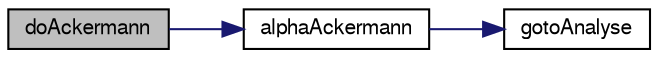 digraph "doAckermann"
{
  bgcolor="transparent";
  edge [fontname="FreeSans",fontsize="10",labelfontname="FreeSans",labelfontsize="10"];
  node [fontname="FreeSans",fontsize="10",shape=record];
  rankdir="LR";
  Node1 [label="doAckermann",height=0.2,width=0.4,color="black", fillcolor="grey75", style="filled" fontcolor="black"];
  Node1 -> Node2 [color="midnightblue",fontsize="10",style="solid",fontname="FreeSans"];
  Node2 [label="alphaAckermann",height=0.2,width=0.4,color="black",URL="$task3B_8cc.html#a14ee0807c6f73199cdce10829f021544"];
  Node2 -> Node3 [color="midnightblue",fontsize="10",style="solid",fontname="FreeSans"];
  Node3 [label="gotoAnalyse",height=0.2,width=0.4,color="black",URL="$task3B_8cc.html#a093a9be7f170c441fa1da1b4742f46e4"];
}
